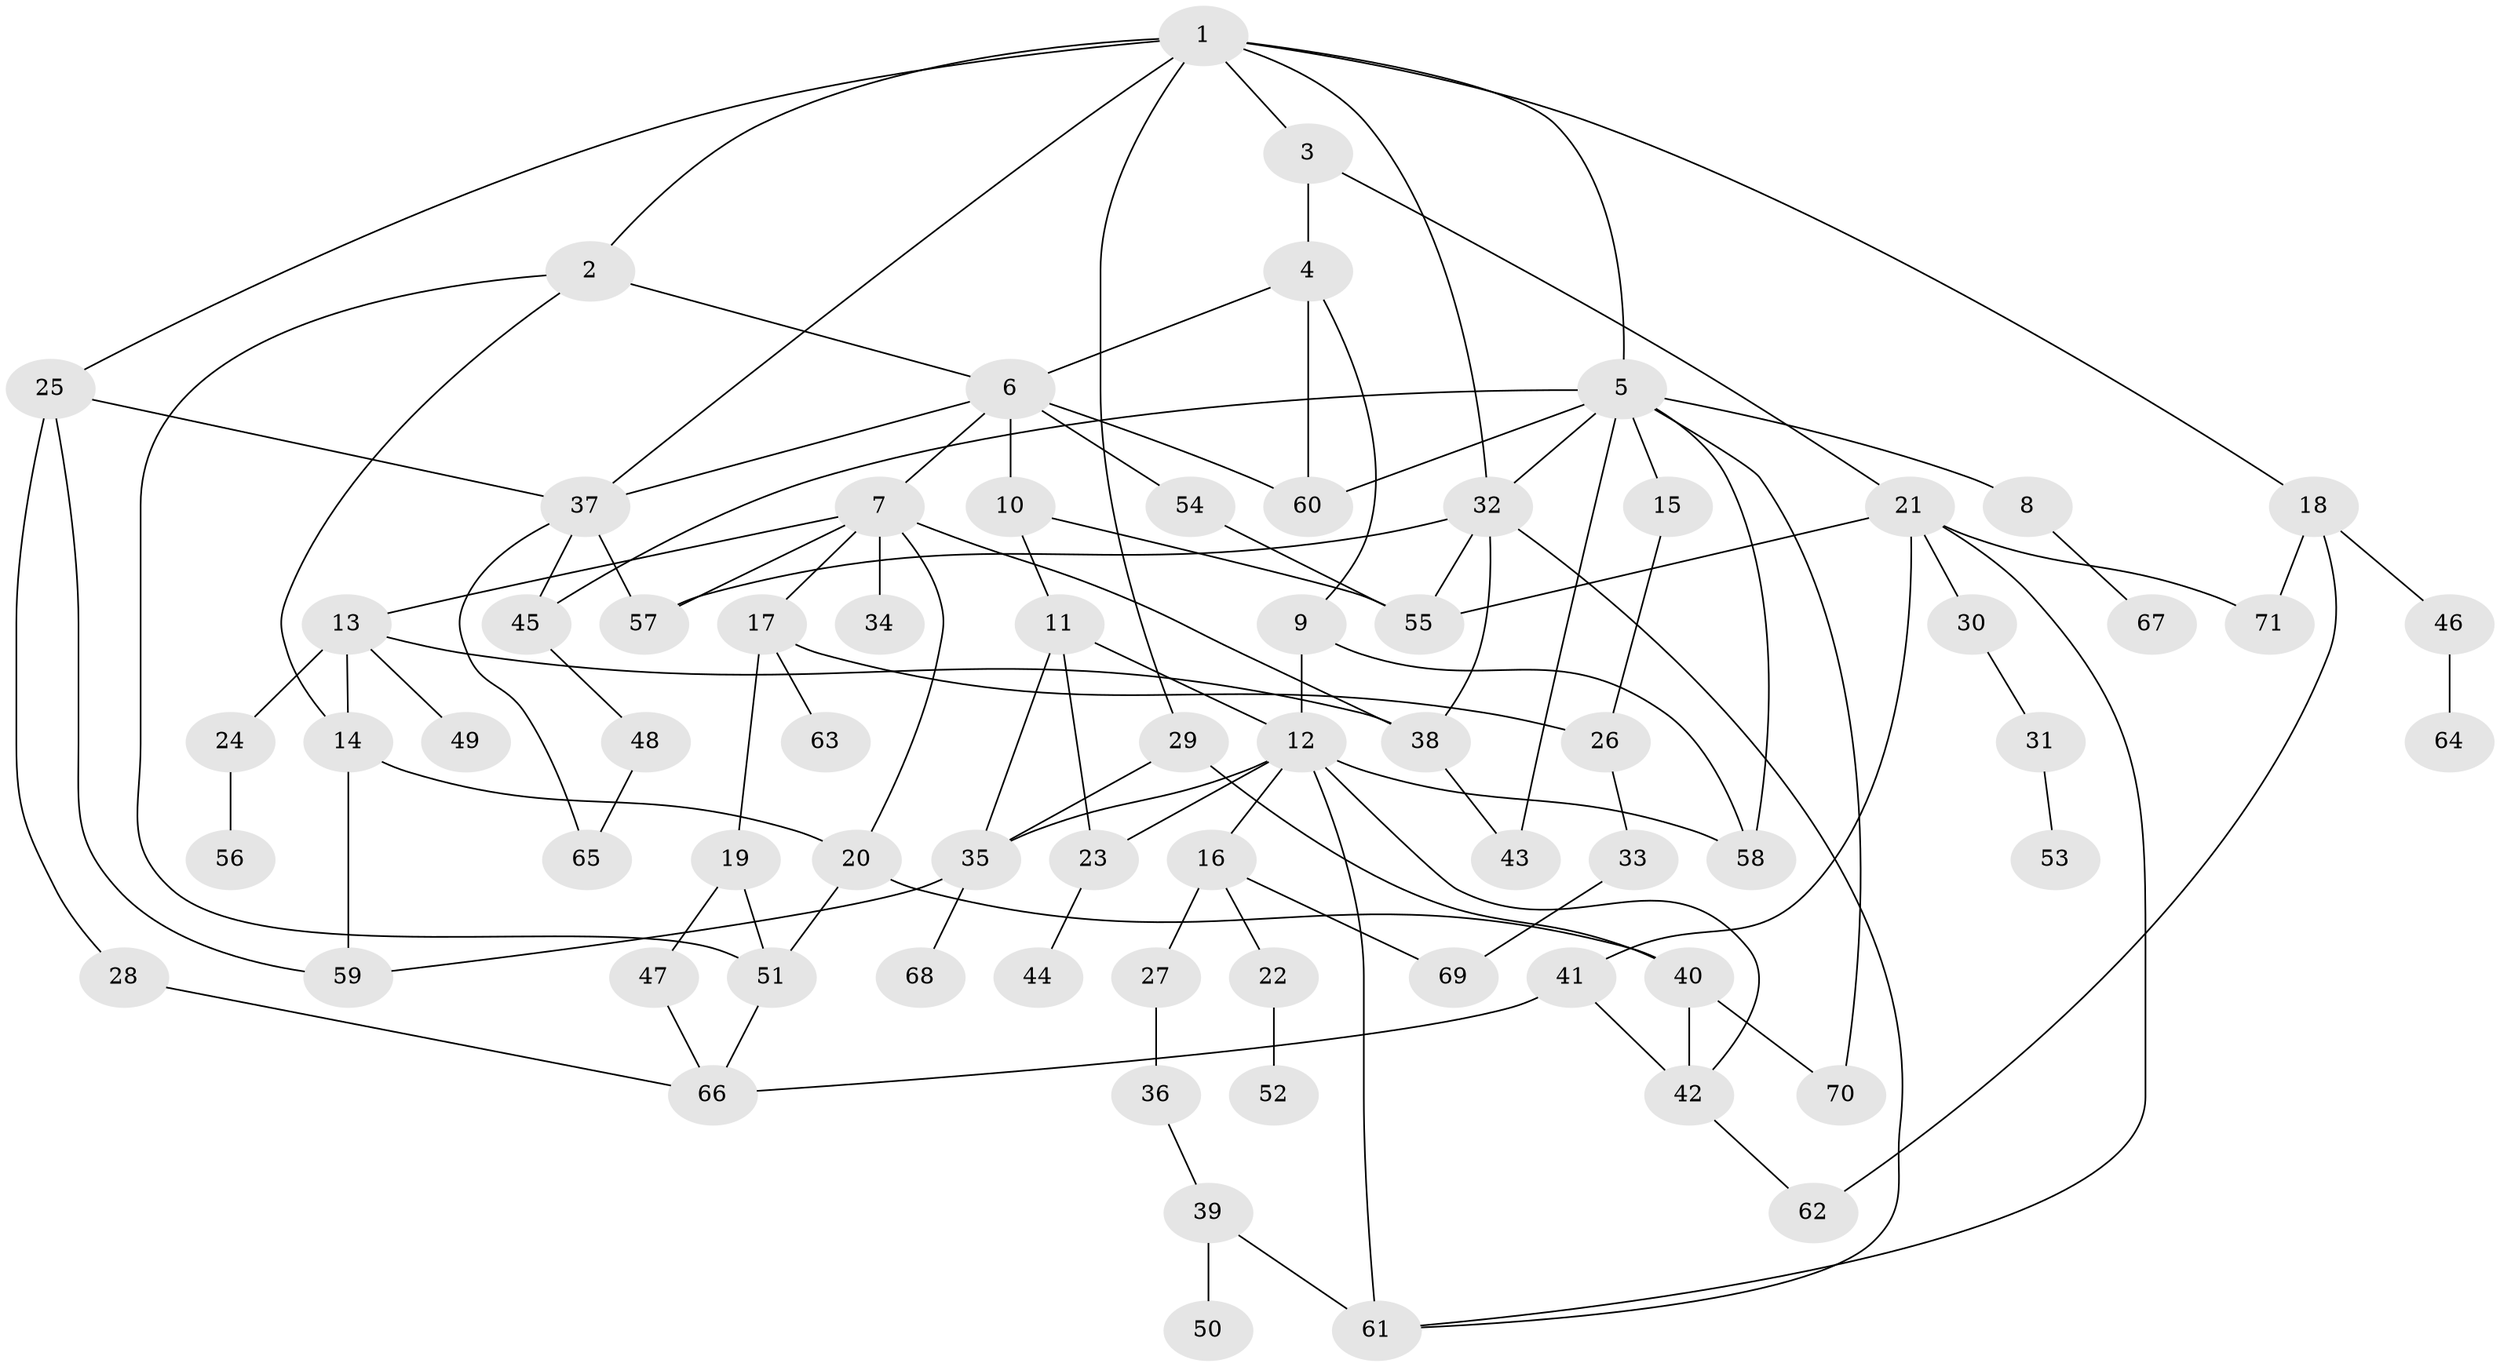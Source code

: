 // original degree distribution, {4: 0.14788732394366197, 5: 0.04929577464788732, 6: 0.04225352112676056, 3: 0.2112676056338028, 2: 0.31690140845070425, 1: 0.2323943661971831}
// Generated by graph-tools (version 1.1) at 2025/34/03/09/25 02:34:05]
// undirected, 71 vertices, 112 edges
graph export_dot {
graph [start="1"]
  node [color=gray90,style=filled];
  1;
  2;
  3;
  4;
  5;
  6;
  7;
  8;
  9;
  10;
  11;
  12;
  13;
  14;
  15;
  16;
  17;
  18;
  19;
  20;
  21;
  22;
  23;
  24;
  25;
  26;
  27;
  28;
  29;
  30;
  31;
  32;
  33;
  34;
  35;
  36;
  37;
  38;
  39;
  40;
  41;
  42;
  43;
  44;
  45;
  46;
  47;
  48;
  49;
  50;
  51;
  52;
  53;
  54;
  55;
  56;
  57;
  58;
  59;
  60;
  61;
  62;
  63;
  64;
  65;
  66;
  67;
  68;
  69;
  70;
  71;
  1 -- 2 [weight=1.0];
  1 -- 3 [weight=1.0];
  1 -- 5 [weight=1.0];
  1 -- 18 [weight=1.0];
  1 -- 25 [weight=1.0];
  1 -- 29 [weight=1.0];
  1 -- 32 [weight=1.0];
  1 -- 37 [weight=1.0];
  2 -- 6 [weight=1.0];
  2 -- 14 [weight=1.0];
  2 -- 51 [weight=1.0];
  3 -- 4 [weight=1.0];
  3 -- 21 [weight=1.0];
  4 -- 6 [weight=1.0];
  4 -- 9 [weight=1.0];
  4 -- 60 [weight=2.0];
  5 -- 8 [weight=4.0];
  5 -- 15 [weight=1.0];
  5 -- 32 [weight=1.0];
  5 -- 43 [weight=1.0];
  5 -- 45 [weight=1.0];
  5 -- 58 [weight=1.0];
  5 -- 60 [weight=1.0];
  5 -- 70 [weight=1.0];
  6 -- 7 [weight=1.0];
  6 -- 10 [weight=1.0];
  6 -- 37 [weight=1.0];
  6 -- 54 [weight=2.0];
  6 -- 60 [weight=1.0];
  7 -- 13 [weight=1.0];
  7 -- 17 [weight=1.0];
  7 -- 20 [weight=1.0];
  7 -- 34 [weight=3.0];
  7 -- 38 [weight=1.0];
  7 -- 57 [weight=1.0];
  8 -- 67 [weight=1.0];
  9 -- 12 [weight=1.0];
  9 -- 58 [weight=1.0];
  10 -- 11 [weight=1.0];
  10 -- 55 [weight=1.0];
  11 -- 12 [weight=1.0];
  11 -- 23 [weight=1.0];
  11 -- 35 [weight=1.0];
  12 -- 16 [weight=1.0];
  12 -- 23 [weight=1.0];
  12 -- 35 [weight=1.0];
  12 -- 42 [weight=1.0];
  12 -- 58 [weight=1.0];
  12 -- 61 [weight=1.0];
  13 -- 14 [weight=1.0];
  13 -- 24 [weight=1.0];
  13 -- 38 [weight=1.0];
  13 -- 49 [weight=1.0];
  14 -- 20 [weight=1.0];
  14 -- 59 [weight=1.0];
  15 -- 26 [weight=1.0];
  16 -- 22 [weight=1.0];
  16 -- 27 [weight=1.0];
  16 -- 69 [weight=1.0];
  17 -- 19 [weight=1.0];
  17 -- 26 [weight=1.0];
  17 -- 63 [weight=1.0];
  18 -- 46 [weight=1.0];
  18 -- 62 [weight=1.0];
  18 -- 71 [weight=1.0];
  19 -- 47 [weight=1.0];
  19 -- 51 [weight=1.0];
  20 -- 40 [weight=1.0];
  20 -- 51 [weight=1.0];
  21 -- 30 [weight=1.0];
  21 -- 41 [weight=1.0];
  21 -- 55 [weight=1.0];
  21 -- 61 [weight=1.0];
  21 -- 71 [weight=1.0];
  22 -- 52 [weight=1.0];
  23 -- 44 [weight=1.0];
  24 -- 56 [weight=1.0];
  25 -- 28 [weight=1.0];
  25 -- 37 [weight=1.0];
  25 -- 59 [weight=1.0];
  26 -- 33 [weight=1.0];
  27 -- 36 [weight=1.0];
  28 -- 66 [weight=1.0];
  29 -- 35 [weight=1.0];
  29 -- 40 [weight=1.0];
  30 -- 31 [weight=1.0];
  31 -- 53 [weight=1.0];
  32 -- 38 [weight=2.0];
  32 -- 55 [weight=1.0];
  32 -- 57 [weight=1.0];
  32 -- 61 [weight=1.0];
  33 -- 69 [weight=1.0];
  35 -- 59 [weight=1.0];
  35 -- 68 [weight=1.0];
  36 -- 39 [weight=1.0];
  37 -- 45 [weight=1.0];
  37 -- 57 [weight=1.0];
  37 -- 65 [weight=1.0];
  38 -- 43 [weight=1.0];
  39 -- 50 [weight=1.0];
  39 -- 61 [weight=1.0];
  40 -- 42 [weight=2.0];
  40 -- 70 [weight=1.0];
  41 -- 42 [weight=1.0];
  41 -- 66 [weight=1.0];
  42 -- 62 [weight=1.0];
  45 -- 48 [weight=1.0];
  46 -- 64 [weight=1.0];
  47 -- 66 [weight=1.0];
  48 -- 65 [weight=1.0];
  51 -- 66 [weight=1.0];
  54 -- 55 [weight=1.0];
}
